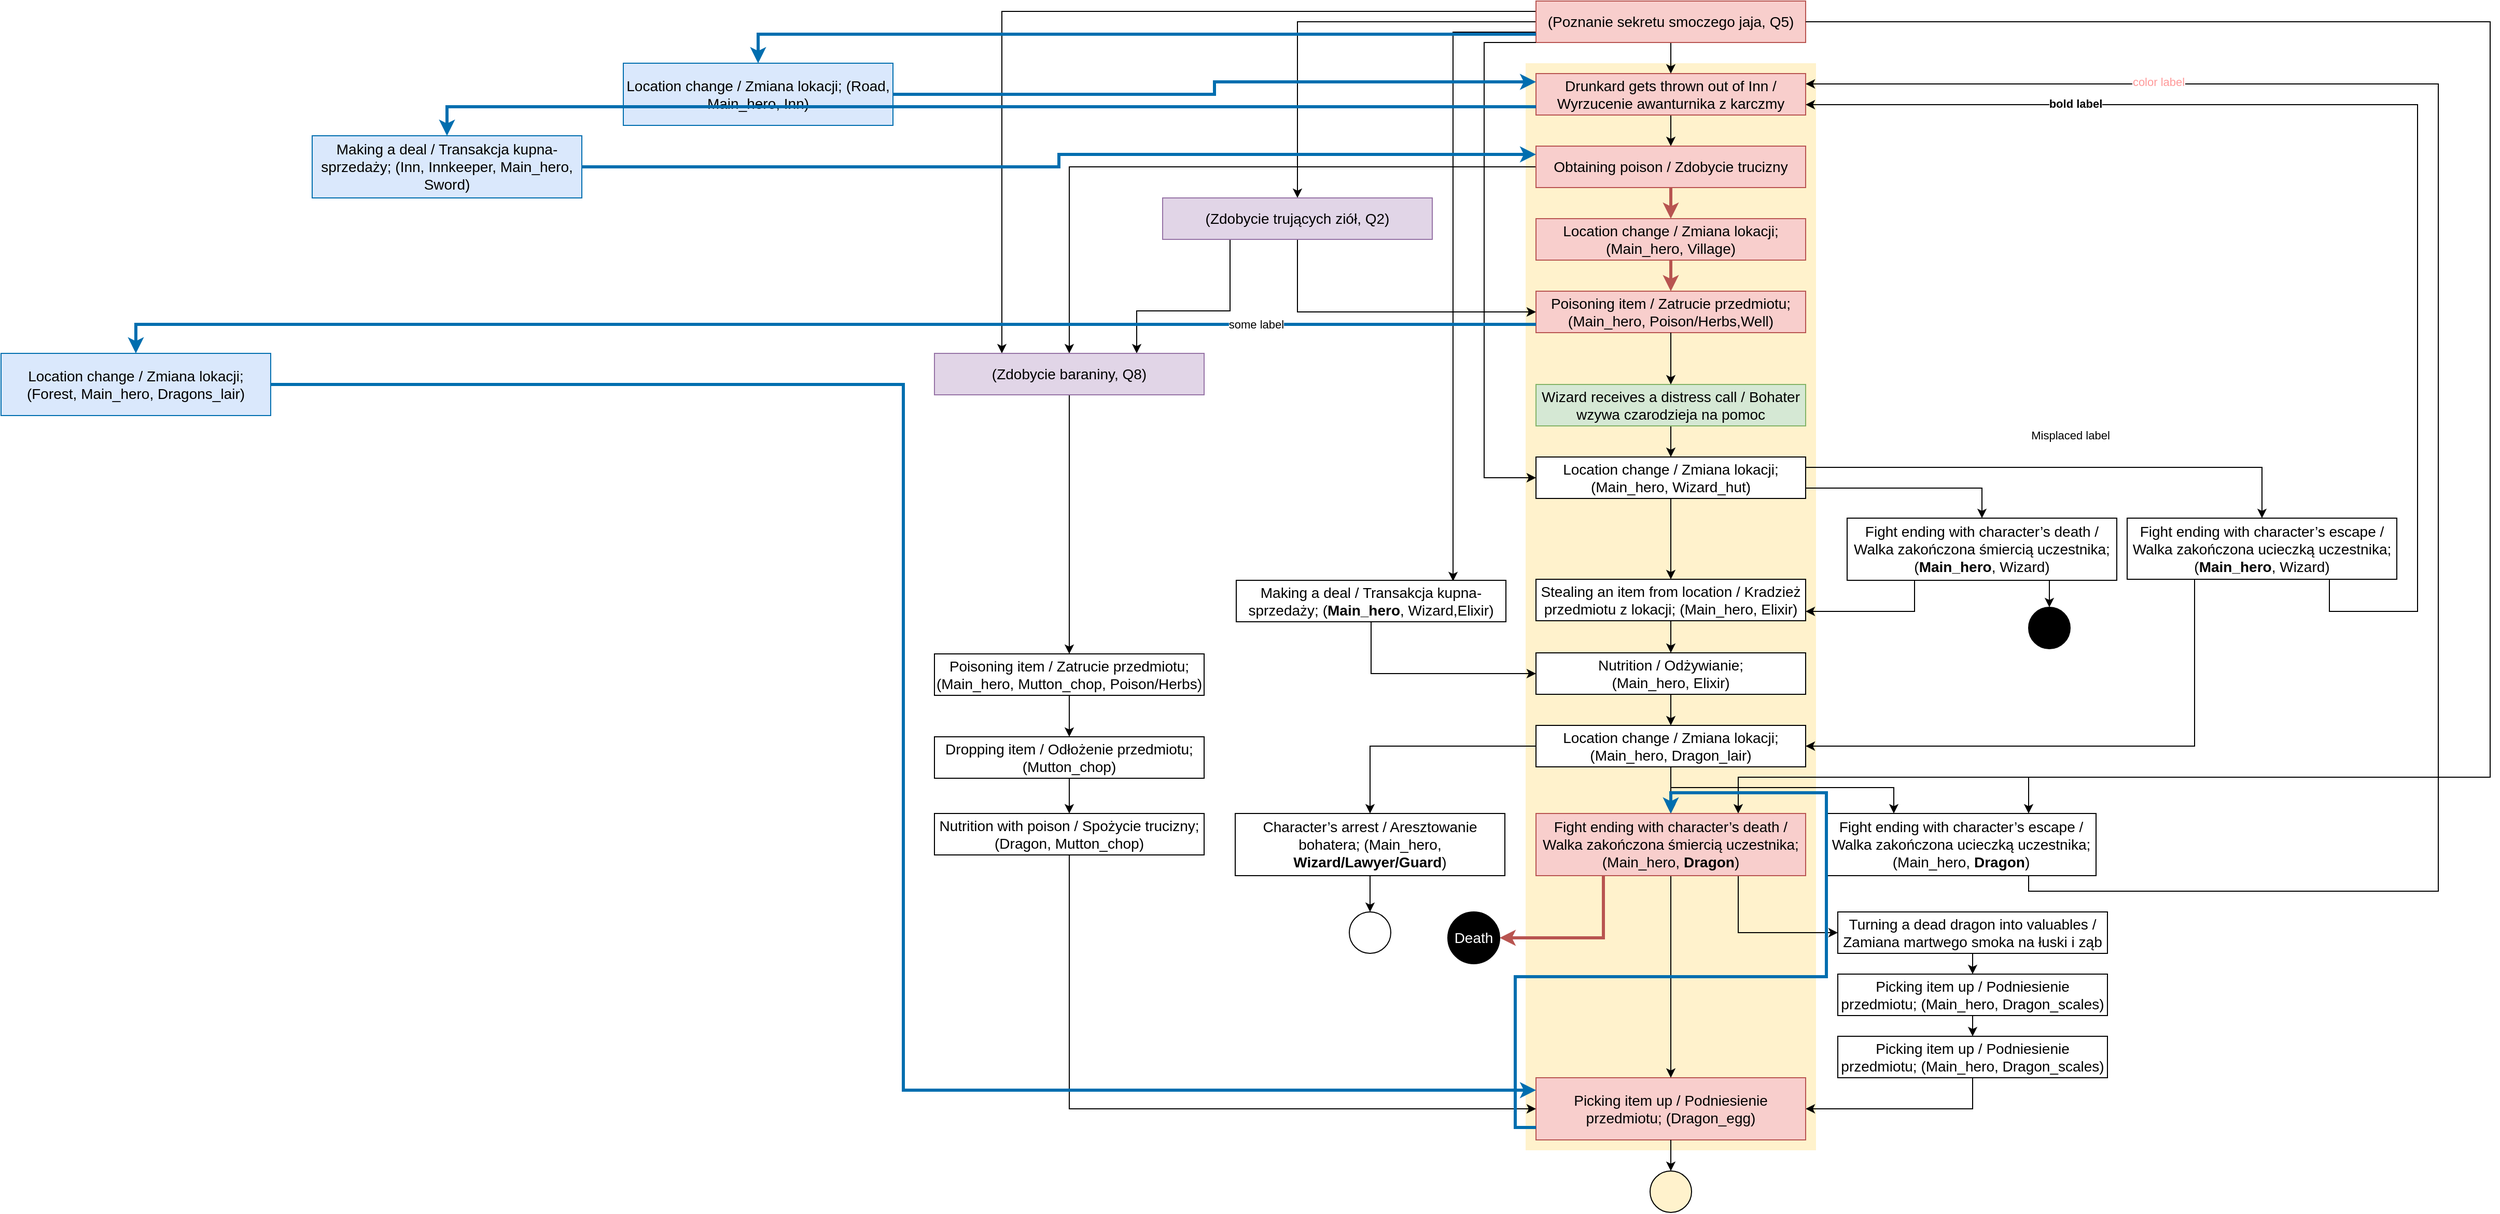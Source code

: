 <mxfile version="24.2.8" type="device">
  <diagram id="WeEm_h4d9-tjLx1TqnmQ" name="Strona-1">
    <mxGraphModel dx="3915" dy="1895" grid="1" gridSize="10" guides="1" tooltips="1" connect="1" arrows="1" fold="1" page="1" pageScale="1" pageWidth="827" pageHeight="1169" math="0" shadow="0">
      <root>
        <mxCell id="0" />
        <mxCell id="1" parent="0" />
        <mxCell id="tmJQToJs_ofcO0lPk8p_-60" value="" style="rounded=0;whiteSpace=wrap;html=1;fillColor=#fff2cc;fontFamily=Helvetica;fontSize=14;strokeColor=none;" parent="1" vertex="1">
          <mxGeometry x="-257" y="-1109" width="280" height="1049" as="geometry" />
        </mxCell>
        <mxCell id="roKW-7SxGmVdzLlYCuaA-19" style="rounded=0;orthogonalLoop=1;jettySize=auto;html=1;entryX=0.5;entryY=0;entryDx=0;entryDy=0;fontSize=14;" parent="1" source="tmJQToJs_ofcO0lPk8p_-12" target="8mZ_FmGga-K4OqEKXEgO-4" edge="1">
          <mxGeometry relative="1" as="geometry">
            <mxPoint x="-117" y="-599" as="sourcePoint" />
          </mxGeometry>
        </mxCell>
        <mxCell id="8mZ_FmGga-K4OqEKXEgO-11" style="rounded=0;orthogonalLoop=1;jettySize=auto;html=1;exitX=0.5;exitY=1;exitDx=0;exitDy=0;" parent="1" source="8mZ_FmGga-K4OqEKXEgO-3" target="8mZ_FmGga-K4OqEKXEgO-10" edge="1">
          <mxGeometry relative="1" as="geometry" />
        </mxCell>
        <mxCell id="8mZ_FmGga-K4OqEKXEgO-3" value="&lt;font face=&quot;arial&quot;&gt;&lt;span style=&quot;font-size: 14px&quot;&gt;Drunkard gets thrown out of Inn / Wyrzucenie awanturnika z karczmy&lt;/span&gt;&lt;/font&gt;" style="rounded=0;whiteSpace=wrap;html=1;sketch=0;fillColor=#f8cecc;strokeColor=#b85450;align=center;" parent="1" vertex="1">
          <mxGeometry x="-247" y="-1099" width="260" height="40" as="geometry" />
        </mxCell>
        <mxCell id="roKW-7SxGmVdzLlYCuaA-30" style="edgeStyle=none;rounded=0;orthogonalLoop=1;jettySize=auto;html=1;exitX=0.5;exitY=1;exitDx=0;exitDy=0;entryX=0.5;entryY=0;entryDx=0;entryDy=0;fontSize=14;strokeWidth=1;" parent="1" source="8mZ_FmGga-K4OqEKXEgO-4" target="roKW-7SxGmVdzLlYCuaA-28" edge="1">
          <mxGeometry relative="1" as="geometry" />
        </mxCell>
        <mxCell id="8mZ_FmGga-K4OqEKXEgO-4" value="&lt;font face=&quot;arial&quot;&gt;&lt;span style=&quot;font-size: 14px&quot;&gt;Nutrition / Odżywianie;&lt;br&gt;&lt;/span&gt;&lt;/font&gt;&lt;font face=&quot;arial&quot; style=&quot;font-size: 12px&quot;&gt;&lt;span style=&quot;font-size: 14px&quot;&gt;(Main_hero, &lt;/span&gt;&lt;/font&gt;&lt;font face=&quot;arial&quot; style=&quot;font-size: 12px&quot;&gt;&lt;span style=&quot;font-size: 14px&quot;&gt;Elixir)&lt;/span&gt;&lt;/font&gt;" style="rounded=0;whiteSpace=wrap;html=1;align=center;fillColor=#ffffff;fontSize=14;" parent="1" vertex="1">
          <mxGeometry x="-247" y="-540" width="260" height="40" as="geometry" />
        </mxCell>
        <mxCell id="roKW-7SxGmVdzLlYCuaA-20" style="rounded=0;orthogonalLoop=1;jettySize=auto;html=1;exitX=0.5;exitY=1;exitDx=0;exitDy=0;entryX=0;entryY=0.5;entryDx=0;entryDy=0;fontSize=14;strokeWidth=1;edgeStyle=orthogonalEdgeStyle;" parent="1" source="roKW-7SxGmVdzLlYCuaA-4" target="8mZ_FmGga-K4OqEKXEgO-4" edge="1">
          <mxGeometry relative="1" as="geometry">
            <mxPoint x="-342" y="-599" as="sourcePoint" />
            <Array as="points">
              <mxPoint x="-406" y="-520" />
            </Array>
          </mxGeometry>
        </mxCell>
        <mxCell id="roKW-7SxGmVdzLlYCuaA-10" style="edgeStyle=none;rounded=0;orthogonalLoop=1;jettySize=auto;html=1;exitX=0.5;exitY=1;exitDx=0;exitDy=0;fontSize=14;fillColor=#f8cecc;strokeColor=#b85450;strokeWidth=3;" parent="1" source="8mZ_FmGga-K4OqEKXEgO-6" target="roKW-7SxGmVdzLlYCuaA-1" edge="1">
          <mxGeometry relative="1" as="geometry" />
        </mxCell>
        <mxCell id="8mZ_FmGga-K4OqEKXEgO-6" value="&lt;span id=&quot;docs-internal-guid-4cfbbf0f-7fff-1ddc-6e00-4f36d3d0db7e&quot;&gt;&lt;span style=&quot;background-color: transparent ; vertical-align: baseline&quot;&gt;&lt;font&gt;&lt;font face=&quot;arial&quot;&gt;&lt;span style=&quot;font-size: 14px&quot;&gt;Location change / Zmiana lokacji; (Main_hero, Village)&lt;/span&gt;&lt;/font&gt;&lt;br&gt;&lt;/font&gt;&lt;/span&gt;&lt;/span&gt;" style="rounded=0;whiteSpace=wrap;html=1;align=center;fillColor=#f8cecc;strokeColor=#b85450;" parent="1" vertex="1">
          <mxGeometry x="-247" y="-959" width="260" height="40" as="geometry" />
        </mxCell>
        <mxCell id="8mZ_FmGga-K4OqEKXEgO-12" style="edgeStyle=orthogonalEdgeStyle;rounded=0;orthogonalLoop=1;jettySize=auto;html=1;exitX=0.5;exitY=1;exitDx=0;exitDy=0;entryX=0.5;entryY=0;entryDx=0;entryDy=0;fillColor=#f8cecc;strokeColor=#b85450;strokeWidth=3;" parent="1" source="8mZ_FmGga-K4OqEKXEgO-10" target="8mZ_FmGga-K4OqEKXEgO-6" edge="1">
          <mxGeometry relative="1" as="geometry" />
        </mxCell>
        <mxCell id="0h0rLAMfrDWNozQSX6OC-6" style="rounded=0;orthogonalLoop=1;jettySize=auto;html=1;exitX=0;exitY=0.5;exitDx=0;exitDy=0;edgeStyle=orthogonalEdgeStyle;entryX=0.5;entryY=0;entryDx=0;entryDy=0;" parent="1" source="8mZ_FmGga-K4OqEKXEgO-10" target="0h0rLAMfrDWNozQSX6OC-8" edge="1">
          <mxGeometry relative="1" as="geometry">
            <mxPoint x="-644" y="-830" as="targetPoint" />
            <Array as="points">
              <mxPoint x="-697" y="-1009" />
            </Array>
          </mxGeometry>
        </mxCell>
        <mxCell id="8mZ_FmGga-K4OqEKXEgO-10" value="&lt;font face=&quot;arial&quot;&gt;&lt;span style=&quot;font-size: 14px&quot;&gt;Obtaining poison / Zdobycie trucizny&lt;/span&gt;&lt;/font&gt;" style="rounded=0;whiteSpace=wrap;html=1;sketch=0;fillColor=#f8cecc;strokeColor=#b85450;align=center;" parent="1" vertex="1">
          <mxGeometry x="-247" y="-1029" width="260" height="40" as="geometry" />
        </mxCell>
        <mxCell id="roKW-7SxGmVdzLlYCuaA-11" style="edgeStyle=none;rounded=0;orthogonalLoop=1;jettySize=auto;html=1;entryX=0.5;entryY=0;entryDx=0;entryDy=0;fontSize=14;" parent="1" source="tmJQToJs_ofcO0lPk8p_-1" target="roKW-7SxGmVdzLlYCuaA-2" edge="1">
          <mxGeometry relative="1" as="geometry" />
        </mxCell>
        <mxCell id="roKW-7SxGmVdzLlYCuaA-1" value="Poisoning item / Zatrucie przedmiotu; (&lt;span style=&quot;font-family: &amp;#34;arial&amp;#34;&quot;&gt;Main_hero, &lt;/span&gt;Poison/Herbs,Well)" style="rounded=0;whiteSpace=wrap;html=1;sketch=0;align=center;fontSize=14;fillColor=#f8cecc;strokeColor=#b85450;" parent="1" vertex="1">
          <mxGeometry x="-247" y="-889" width="260" height="40" as="geometry" />
        </mxCell>
        <mxCell id="roKW-7SxGmVdzLlYCuaA-12" style="rounded=0;orthogonalLoop=1;jettySize=auto;html=1;exitX=0.5;exitY=1;exitDx=0;exitDy=0;fontSize=14;" parent="1" source="roKW-7SxGmVdzLlYCuaA-2" target="tmJQToJs_ofcO0lPk8p_-12" edge="1">
          <mxGeometry relative="1" as="geometry">
            <mxPoint x="-607" y="-598" as="targetPoint" />
          </mxGeometry>
        </mxCell>
        <mxCell id="roKW-7SxGmVdzLlYCuaA-13" style="rounded=0;orthogonalLoop=1;jettySize=auto;html=1;entryX=0.804;entryY=0.021;entryDx=0;entryDy=0;fontSize=14;edgeStyle=orthogonalEdgeStyle;exitX=0;exitY=0.75;exitDx=0;exitDy=0;entryPerimeter=0;strokeWidth=1;" parent="1" source="0h0rLAMfrDWNozQSX6OC-1" target="roKW-7SxGmVdzLlYCuaA-4" edge="1">
          <mxGeometry relative="1" as="geometry">
            <mxPoint x="-247" y="-1179" as="sourcePoint" />
            <Array as="points">
              <mxPoint x="-327" y="-1139" />
              <mxPoint x="-327" y="-658" />
            </Array>
          </mxGeometry>
        </mxCell>
        <mxCell id="qkNz-_XRwE-YOpz0Km-f-3" style="edgeStyle=orthogonalEdgeStyle;rounded=0;orthogonalLoop=1;jettySize=auto;html=1;exitX=1;exitY=0.25;exitDx=0;exitDy=0;entryX=0.5;entryY=0;entryDx=0;entryDy=0;" parent="1" source="roKW-7SxGmVdzLlYCuaA-2" target="qkNz-_XRwE-YOpz0Km-f-1" edge="1">
          <mxGeometry relative="1" as="geometry" />
        </mxCell>
        <mxCell id="8IbZTyHjH33bEqDWkTRX-1" value="Misplaced label" style="edgeLabel;html=1;align=center;verticalAlign=middle;resizable=0;points=[];" vertex="1" connectable="0" parent="qkNz-_XRwE-YOpz0Km-f-3">
          <mxGeometry x="-0.284" y="2" relative="1" as="geometry">
            <mxPoint x="80" y="-29" as="offset" />
          </mxGeometry>
        </mxCell>
        <mxCell id="roKW-7SxGmVdzLlYCuaA-2" value="&lt;span id=&quot;docs-internal-guid-4cfbbf0f-7fff-1ddc-6e00-4f36d3d0db7e&quot;&gt;&lt;span style=&quot;background-color: transparent ; vertical-align: baseline&quot;&gt;&lt;font&gt;&lt;font face=&quot;arial&quot;&gt;&lt;span style=&quot;font-size: 14px&quot;&gt;Location change / Zmiana lokacji;&lt;/span&gt;&lt;/font&gt;&lt;span style=&quot;font-family: &amp;#34;arial&amp;#34; ; font-size: 14px&quot;&gt;(Main_hero, Wizard_hut)&lt;/span&gt;&lt;br&gt;&lt;/font&gt;&lt;/span&gt;&lt;/span&gt;" style="rounded=0;whiteSpace=wrap;html=1;align=center;" parent="1" vertex="1">
          <mxGeometry x="-247" y="-729" width="260" height="40" as="geometry" />
        </mxCell>
        <mxCell id="roKW-7SxGmVdzLlYCuaA-4" value="&lt;font face=&quot;arial&quot;&gt;&lt;span style=&quot;font-size: 14px&quot;&gt;Making a deal / Transakcja kupna-sprzedaży; &lt;/span&gt;&lt;/font&gt;&lt;font face=&quot;arial&quot; style=&quot;font-size: 12px&quot;&gt;&lt;span style=&quot;font-size: 14px&quot;&gt;(&lt;/span&gt;&lt;/font&gt;&lt;span style=&quot;font-family: &amp;#34;arial&amp;#34;&quot;&gt;&lt;b&gt;Main_hero&lt;/b&gt;, &lt;/span&gt;&lt;font face=&quot;arial&quot; style=&quot;font-size: 12px&quot;&gt;&lt;span style=&quot;font-size: 14px&quot;&gt;Wizard,&lt;/span&gt;&lt;/font&gt;&lt;span style=&quot;font-family: &amp;#34;arial&amp;#34;&quot;&gt;Elixir&lt;/span&gt;&lt;font face=&quot;arial&quot; style=&quot;font-size: 12px&quot;&gt;&lt;span style=&quot;font-size: 14px&quot;&gt;)&lt;/span&gt;&lt;/font&gt;&lt;font face=&quot;arial&quot;&gt;&lt;br&gt;&lt;/font&gt;" style="rounded=0;whiteSpace=wrap;html=1;fillColor=#ffffff;fontSize=14;" parent="1" vertex="1">
          <mxGeometry x="-536" y="-610" width="260" height="40" as="geometry" />
        </mxCell>
        <mxCell id="roKW-7SxGmVdzLlYCuaA-43" style="edgeStyle=orthogonalEdgeStyle;rounded=0;orthogonalLoop=1;jettySize=auto;html=1;entryX=1;entryY=0.5;entryDx=0;entryDy=0;fontSize=14;exitX=0.25;exitY=1;exitDx=0;exitDy=0;" parent="1" source="qkNz-_XRwE-YOpz0Km-f-1" target="roKW-7SxGmVdzLlYCuaA-28" edge="1">
          <mxGeometry relative="1" as="geometry">
            <Array as="points">
              <mxPoint x="388" y="-450" />
            </Array>
            <mxPoint x="473" y="-619.25" as="sourcePoint" />
          </mxGeometry>
        </mxCell>
        <mxCell id="roKW-7SxGmVdzLlYCuaA-9" value="" style="ellipse;whiteSpace=wrap;html=1;aspect=fixed;fontSize=14;align=center;fillColor=#000000;" parent="1" vertex="1">
          <mxGeometry x="228" y="-584" width="40" height="40" as="geometry" />
        </mxCell>
        <mxCell id="roKW-7SxGmVdzLlYCuaA-31" style="edgeStyle=none;rounded=0;orthogonalLoop=1;jettySize=auto;html=1;fontSize=14;strokeWidth=1;" parent="1" source="roKW-7SxGmVdzLlYCuaA-28" target="qkNz-_XRwE-YOpz0Km-f-7" edge="1">
          <mxGeometry relative="1" as="geometry">
            <mxPoint x="-117" y="-380" as="targetPoint" />
          </mxGeometry>
        </mxCell>
        <mxCell id="qkNz-_XRwE-YOpz0Km-f-13" style="edgeStyle=orthogonalEdgeStyle;rounded=0;orthogonalLoop=1;jettySize=auto;html=1;exitX=0.5;exitY=1;exitDx=0;exitDy=0;entryX=0.25;entryY=0;entryDx=0;entryDy=0;" parent="1" source="roKW-7SxGmVdzLlYCuaA-28" target="qkNz-_XRwE-YOpz0Km-f-8" edge="1">
          <mxGeometry relative="1" as="geometry">
            <Array as="points">
              <mxPoint x="-117" y="-410" />
              <mxPoint x="98" y="-410" />
            </Array>
          </mxGeometry>
        </mxCell>
        <mxCell id="roKW-7SxGmVdzLlYCuaA-28" value="&lt;span id=&quot;docs-internal-guid-4cfbbf0f-7fff-1ddc-6e00-4f36d3d0db7e&quot;&gt;&lt;span style=&quot;background-color: transparent ; vertical-align: baseline&quot;&gt;&lt;font&gt;&lt;font face=&quot;arial&quot;&gt;&lt;span style=&quot;font-size: 14px&quot;&gt;Location change / Zmiana lokacji;&lt;br&gt;&lt;/span&gt;&lt;/font&gt;&lt;span style=&quot;font-family: &amp;#34;arial&amp;#34;&quot;&gt;(Main_hero, Dragon_lair)&lt;/span&gt;&lt;br&gt;&lt;/font&gt;&lt;/span&gt;&lt;/span&gt;" style="rounded=0;whiteSpace=wrap;html=1;align=center;fillColor=#ffffff;fontSize=14;" parent="1" vertex="1">
          <mxGeometry x="-247" y="-470" width="260" height="40" as="geometry" />
        </mxCell>
        <mxCell id="roKW-7SxGmVdzLlYCuaA-33" style="rounded=0;orthogonalLoop=1;jettySize=auto;html=1;fontSize=14;exitX=0.25;exitY=1;exitDx=0;exitDy=0;edgeStyle=orthogonalEdgeStyle;fillColor=#f8cecc;strokeColor=#b85450;strokeWidth=3;" parent="1" source="qkNz-_XRwE-YOpz0Km-f-7" target="roKW-7SxGmVdzLlYCuaA-34" edge="1">
          <mxGeometry relative="1" as="geometry">
            <mxPoint x="-182" y="-280" as="sourcePoint" />
            <Array as="points">
              <mxPoint x="-182" y="-335" />
              <mxPoint x="-182" y="-270" />
            </Array>
          </mxGeometry>
        </mxCell>
        <mxCell id="roKW-7SxGmVdzLlYCuaA-34" value="Death" style="ellipse;whiteSpace=wrap;html=1;aspect=fixed;fontSize=14;align=center;fillColor=#000000;fontColor=#ffffff;" parent="1" vertex="1">
          <mxGeometry x="-332" y="-290" width="50" height="50" as="geometry" />
        </mxCell>
        <mxCell id="roKW-7SxGmVdzLlYCuaA-38" style="edgeStyle=none;rounded=0;orthogonalLoop=1;jettySize=auto;html=1;entryX=0.5;entryY=0;entryDx=0;entryDy=0;fontSize=14;strokeWidth=1;" parent="1" source="roKW-7SxGmVdzLlYCuaA-35" target="roKW-7SxGmVdzLlYCuaA-37" edge="1">
          <mxGeometry relative="1" as="geometry" />
        </mxCell>
        <mxCell id="roKW-7SxGmVdzLlYCuaA-35" value="&lt;font&gt;Turning a dead dragon into valuables / Zamiana martwego smoka na łuski i ząb&lt;/font&gt;" style="rounded=0;whiteSpace=wrap;html=1;strokeColor=#000000;align=center;fontSize=14;fontFamily=Helvetica;fillColor=#ffffff;" parent="1" vertex="1">
          <mxGeometry x="44" y="-290" width="260" height="40" as="geometry" />
        </mxCell>
        <mxCell id="2hOHdf-EcqrYG3wUd5kX-6" style="edgeStyle=orthogonalEdgeStyle;rounded=0;orthogonalLoop=1;jettySize=auto;html=1;exitX=0.5;exitY=1;exitDx=0;exitDy=0;entryX=0.5;entryY=0;entryDx=0;entryDy=0;" parent="1" source="roKW-7SxGmVdzLlYCuaA-37" target="2hOHdf-EcqrYG3wUd5kX-3" edge="1">
          <mxGeometry relative="1" as="geometry" />
        </mxCell>
        <mxCell id="roKW-7SxGmVdzLlYCuaA-37" value="&lt;span id=&quot;docs-internal-guid-4cfbbf0f-7fff-1ddc-6e00-4f36d3d0db7e&quot; style=&quot;font-size: 14px&quot;&gt;&lt;span style=&quot;background-color: transparent ; vertical-align: baseline ; font-size: 14px&quot;&gt;&lt;font style=&quot;font-size: 14px&quot;&gt;Picking item up / Podniesienie przedmiotu; (Main_hero, Dragon_scales)&lt;br style=&quot;font-size: 14px&quot;&gt;&lt;/font&gt;&lt;/span&gt;&lt;/span&gt;" style="rounded=0;whiteSpace=wrap;html=1;fontSize=14;fontFamily=Helvetica;fillColor=#ffffff;" parent="1" vertex="1">
          <mxGeometry x="44" y="-230" width="260" height="40" as="geometry" />
        </mxCell>
        <mxCell id="0h0rLAMfrDWNozQSX6OC-3" style="rounded=0;orthogonalLoop=1;jettySize=auto;html=1;exitX=0.5;exitY=1;exitDx=0;exitDy=0;entryX=0.5;entryY=0;entryDx=0;entryDy=0;" parent="1" source="0h0rLAMfrDWNozQSX6OC-1" target="8mZ_FmGga-K4OqEKXEgO-3" edge="1">
          <mxGeometry relative="1" as="geometry" />
        </mxCell>
        <mxCell id="0h0rLAMfrDWNozQSX6OC-4" style="edgeStyle=orthogonalEdgeStyle;rounded=0;orthogonalLoop=1;jettySize=auto;html=1;entryX=0.5;entryY=0;entryDx=0;entryDy=0;exitX=0;exitY=0.5;exitDx=0;exitDy=0;" parent="1" source="0h0rLAMfrDWNozQSX6OC-1" target="0h0rLAMfrDWNozQSX6OC-2" edge="1">
          <mxGeometry relative="1" as="geometry">
            <mxPoint x="-267" y="-1147" as="sourcePoint" />
            <Array as="points">
              <mxPoint x="-477" y="-1149" />
            </Array>
          </mxGeometry>
        </mxCell>
        <mxCell id="0h0rLAMfrDWNozQSX6OC-11" style="edgeStyle=orthogonalEdgeStyle;rounded=0;orthogonalLoop=1;jettySize=auto;html=1;entryX=0.25;entryY=0;entryDx=0;entryDy=0;exitX=0;exitY=0.25;exitDx=0;exitDy=0;" parent="1" source="0h0rLAMfrDWNozQSX6OC-1" target="0h0rLAMfrDWNozQSX6OC-8" edge="1">
          <mxGeometry relative="1" as="geometry">
            <Array as="points">
              <mxPoint x="-762" y="-1159" />
            </Array>
            <mxPoint x="-277" y="-1179" as="sourcePoint" />
          </mxGeometry>
        </mxCell>
        <mxCell id="qkNz-_XRwE-YOpz0Km-f-11" style="edgeStyle=orthogonalEdgeStyle;rounded=0;orthogonalLoop=1;jettySize=auto;html=1;exitX=1;exitY=0.5;exitDx=0;exitDy=0;entryX=0.75;entryY=0;entryDx=0;entryDy=0;" parent="1" source="0h0rLAMfrDWNozQSX6OC-1" target="qkNz-_XRwE-YOpz0Km-f-7" edge="1">
          <mxGeometry relative="1" as="geometry">
            <Array as="points">
              <mxPoint x="673" y="-1149" />
              <mxPoint x="673" y="-420" />
              <mxPoint x="-52" y="-420" />
            </Array>
          </mxGeometry>
        </mxCell>
        <mxCell id="0h0rLAMfrDWNozQSX6OC-1" value="&lt;font style=&quot;font-size: 14px&quot;&gt;(Poznanie sekretu smoczego jaja, Q5)&lt;/font&gt;" style="rounded=0;whiteSpace=wrap;html=1;strokeColor=#b85450;fillColor=#f8cecc;" parent="1" vertex="1">
          <mxGeometry x="-247" y="-1169" width="260" height="40" as="geometry" />
        </mxCell>
        <mxCell id="0h0rLAMfrDWNozQSX6OC-5" style="edgeStyle=orthogonalEdgeStyle;rounded=0;orthogonalLoop=1;jettySize=auto;html=1;exitX=0.5;exitY=1;exitDx=0;exitDy=0;entryX=0;entryY=0.5;entryDx=0;entryDy=0;" parent="1" source="0h0rLAMfrDWNozQSX6OC-2" target="roKW-7SxGmVdzLlYCuaA-1" edge="1">
          <mxGeometry relative="1" as="geometry" />
        </mxCell>
        <mxCell id="0h0rLAMfrDWNozQSX6OC-7" style="rounded=0;orthogonalLoop=1;jettySize=auto;html=1;exitX=0.25;exitY=1;exitDx=0;exitDy=0;entryX=0.75;entryY=0;entryDx=0;entryDy=0;edgeStyle=orthogonalEdgeStyle;" parent="1" source="0h0rLAMfrDWNozQSX6OC-2" target="0h0rLAMfrDWNozQSX6OC-8" edge="1">
          <mxGeometry relative="1" as="geometry">
            <mxPoint x="-567" y="-769" as="targetPoint" />
            <Array as="points">
              <mxPoint x="-542" y="-870" />
              <mxPoint x="-632" y="-870" />
            </Array>
          </mxGeometry>
        </mxCell>
        <mxCell id="0h0rLAMfrDWNozQSX6OC-2" value="&lt;span style=&quot;font-family: &amp;#34;arial&amp;#34; ; font-size: 14px&quot;&gt;(Zdobycie trujących ziół, Q2)&lt;/span&gt;" style="rounded=0;whiteSpace=wrap;html=1;fillColor=#e1d5e7;strokeColor=#9673a6;" parent="1" vertex="1">
          <mxGeometry x="-607" y="-979" width="260" height="40" as="geometry" />
        </mxCell>
        <mxCell id="0h0rLAMfrDWNozQSX6OC-9" style="rounded=0;orthogonalLoop=1;jettySize=auto;html=1;exitX=0.5;exitY=1;exitDx=0;exitDy=0;" parent="1" source="0h0rLAMfrDWNozQSX6OC-8" target="-C62HY2DCLwvyvnExZcn-1" edge="1">
          <mxGeometry relative="1" as="geometry" />
        </mxCell>
        <mxCell id="0h0rLAMfrDWNozQSX6OC-8" value="(Zdobycie baraniny, Q8)" style="rounded=0;whiteSpace=wrap;html=1;fillColor=#e1d5e7;strokeColor=#9673a6;fontSize=14;" parent="1" vertex="1">
          <mxGeometry x="-827" y="-829" width="260" height="40" as="geometry" />
        </mxCell>
        <mxCell id="tmJQToJs_ofcO0lPk8p_-1" value="&lt;font face=&quot;arial&quot;&gt;&lt;span style=&quot;font-size: 14px&quot;&gt;Wizard receives a distress call / Bohater wzywa czarodzieja na pomoc&lt;/span&gt;&lt;/font&gt;" style="rounded=0;whiteSpace=wrap;html=1;sketch=0;fillColor=#d5e8d4;strokeColor=#82b366;align=center;" parent="1" vertex="1">
          <mxGeometry x="-247" y="-799" width="260" height="40" as="geometry" />
        </mxCell>
        <mxCell id="tmJQToJs_ofcO0lPk8p_-3" value="" style="endArrow=classic;html=1;" parent="1" source="roKW-7SxGmVdzLlYCuaA-1" target="tmJQToJs_ofcO0lPk8p_-1" edge="1">
          <mxGeometry width="50" height="50" relative="1" as="geometry">
            <mxPoint x="33" y="-788" as="sourcePoint" />
            <mxPoint x="83" y="-838" as="targetPoint" />
          </mxGeometry>
        </mxCell>
        <mxCell id="tmJQToJs_ofcO0lPk8p_-5" value="" style="endArrow=classic;html=1;edgeStyle=orthogonalEdgeStyle;elbow=vertical;rounded=0;entryX=0;entryY=0.5;entryDx=0;entryDy=0;exitX=0;exitY=1;exitDx=0;exitDy=0;" parent="1" source="0h0rLAMfrDWNozQSX6OC-1" target="roKW-7SxGmVdzLlYCuaA-2" edge="1">
          <mxGeometry width="50" height="50" relative="1" as="geometry">
            <mxPoint x="-247" y="-1129" as="sourcePoint" />
            <mxPoint x="-247" y="-738" as="targetPoint" />
            <Array as="points">
              <mxPoint x="-297" y="-1129" />
              <mxPoint x="-297" y="-709" />
            </Array>
          </mxGeometry>
        </mxCell>
        <mxCell id="tmJQToJs_ofcO0lPk8p_-9" style="rounded=0;orthogonalLoop=1;jettySize=auto;html=1;fontSize=14;" parent="1" source="tmJQToJs_ofcO0lPk8p_-75" target="tmJQToJs_ofcO0lPk8p_-10" edge="1">
          <mxGeometry relative="1" as="geometry">
            <mxPoint x="-101.0" y="51.5" as="sourcePoint" />
          </mxGeometry>
        </mxCell>
        <mxCell id="tmJQToJs_ofcO0lPk8p_-10" value="" style="ellipse;whiteSpace=wrap;html=1;aspect=fixed;fontSize=14;align=center;fillColor=none;" parent="1" vertex="1">
          <mxGeometry x="-427" y="-290" width="40" height="40" as="geometry" />
        </mxCell>
        <mxCell id="tmJQToJs_ofcO0lPk8p_-12" value="&lt;font face=&quot;arial&quot;&gt;&lt;span style=&quot;font-size: 14px&quot;&gt;Stealing an item from location / Kradzież przedmiotu z lokacji; &lt;/span&gt;&lt;/font&gt;&lt;span style=&quot;font-family: &amp;#34;arial&amp;#34; ; font-size: 14px&quot;&gt;(Main_hero, Elixir)&lt;/span&gt;&lt;font face=&quot;arial&quot;&gt;&lt;br&gt;&lt;/font&gt;" style="rounded=0;whiteSpace=wrap;html=1;" parent="1" vertex="1">
          <mxGeometry x="-247" y="-611" width="260" height="40" as="geometry" />
        </mxCell>
        <mxCell id="tmJQToJs_ofcO0lPk8p_-14" style="rounded=0;orthogonalLoop=1;jettySize=auto;html=1;fontSize=14;strokeWidth=1;edgeStyle=orthogonalEdgeStyle;entryX=1;entryY=0.5;entryDx=0;entryDy=0;exitX=0.5;exitY=1;exitDx=0;exitDy=0;" parent="1" source="2hOHdf-EcqrYG3wUd5kX-3" target="tmJQToJs_ofcO0lPk8p_-72" edge="1">
          <mxGeometry relative="1" as="geometry">
            <mxPoint x="-329.5" y="142" as="sourcePoint" />
            <Array as="points">
              <mxPoint x="174" y="-100" />
            </Array>
          </mxGeometry>
        </mxCell>
        <mxCell id="tmJQToJs_ofcO0lPk8p_-15" value="" style="ellipse;whiteSpace=wrap;html=1;aspect=fixed;fontSize=14;align=center;fillColor=#fff2cc;strokeWidth=1;" parent="1" vertex="1">
          <mxGeometry x="-137" y="-40" width="40" height="40" as="geometry" />
        </mxCell>
        <mxCell id="tmJQToJs_ofcO0lPk8p_-67" value="" style="endArrow=classic;html=1;fontFamily=Helvetica;fontSize=14;exitX=1;exitY=0.5;exitDx=0;exitDy=0;edgeStyle=orthogonalEdgeStyle;rounded=0;entryX=0.75;entryY=0;entryDx=0;entryDy=0;" parent="1" source="0h0rLAMfrDWNozQSX6OC-1" target="qkNz-_XRwE-YOpz0Km-f-8" edge="1">
          <mxGeometry width="50" height="50" relative="1" as="geometry">
            <mxPoint x="-127" y="-609" as="sourcePoint" />
            <mxPoint x="253" y="-340" as="targetPoint" />
            <Array as="points">
              <mxPoint x="673" y="-1149" />
              <mxPoint x="673" y="-420" />
              <mxPoint x="228" y="-420" />
            </Array>
          </mxGeometry>
        </mxCell>
        <mxCell id="tmJQToJs_ofcO0lPk8p_-68" value="" style="endArrow=classic;html=1;fontFamily=Helvetica;fontSize=14;exitX=1;exitY=0.75;exitDx=0;exitDy=0;edgeStyle=orthogonalEdgeStyle;rounded=0;entryX=0.5;entryY=0;entryDx=0;entryDy=0;" parent="1" source="roKW-7SxGmVdzLlYCuaA-2" target="qkNz-_XRwE-YOpz0Km-f-2" edge="1">
          <mxGeometry width="50" height="50" relative="1" as="geometry">
            <mxPoint x="143" y="-809" as="sourcePoint" />
            <mxPoint x="333" y="-719" as="targetPoint" />
          </mxGeometry>
        </mxCell>
        <mxCell id="tmJQToJs_ofcO0lPk8p_-72" value="&lt;span id=&quot;docs-internal-guid-4cfbbf0f-7fff-1ddc-6e00-4f36d3d0db7e&quot; style=&quot;font-size: 14px&quot;&gt;&lt;span style=&quot;background-color: transparent ; vertical-align: baseline ; font-size: 14px&quot;&gt;&lt;font style=&quot;font-size: 14px&quot;&gt;Picking item up / Podniesienie przedmiotu; (Dragon_egg)&lt;br style=&quot;font-size: 14px&quot;&gt;&lt;/font&gt;&lt;/span&gt;&lt;/span&gt;" style="rounded=0;whiteSpace=wrap;html=1;fontSize=14;fontFamily=Helvetica;fillColor=#f8cecc;strokeColor=#b85450;" parent="1" vertex="1">
          <mxGeometry x="-247" y="-130" width="260" height="60" as="geometry" />
        </mxCell>
        <mxCell id="tmJQToJs_ofcO0lPk8p_-75" value="Character’s arrest / Aresztowanie bohatera; (Main_hero, &lt;b&gt;Wizard/Lawyer/Guard&lt;/b&gt;)" style="rounded=0;whiteSpace=wrap;html=1;fontSize=14;" parent="1" vertex="1">
          <mxGeometry x="-537" y="-385" width="260" height="60" as="geometry" />
        </mxCell>
        <mxCell id="tmJQToJs_ofcO0lPk8p_-78" value="" style="endArrow=classic;html=1;strokeColor=#000000;fontFamily=Helvetica;fontSize=14;exitX=0;exitY=0.5;exitDx=0;exitDy=0;entryX=0.5;entryY=0;entryDx=0;entryDy=0;edgeStyle=orthogonalEdgeStyle;rounded=0;" parent="1" source="roKW-7SxGmVdzLlYCuaA-28" target="tmJQToJs_ofcO0lPk8p_-75" edge="1">
          <mxGeometry width="50" height="50" relative="1" as="geometry">
            <mxPoint x="173" y="-599" as="sourcePoint" />
            <mxPoint x="223" y="-649" as="targetPoint" />
          </mxGeometry>
        </mxCell>
        <mxCell id="tmJQToJs_ofcO0lPk8p_-79" value="" style="endArrow=classic;html=1;strokeColor=#000000;fontFamily=Helvetica;fontSize=14;exitX=0.75;exitY=1;exitDx=0;exitDy=0;edgeStyle=orthogonalEdgeStyle;rounded=0;entryX=1;entryY=0.25;entryDx=0;entryDy=0;" parent="1" source="qkNz-_XRwE-YOpz0Km-f-8" target="8mZ_FmGga-K4OqEKXEgO-3" edge="1">
          <mxGeometry width="50" height="50" relative="1" as="geometry">
            <mxPoint x="303" y="-360" as="sourcePoint" />
            <mxPoint x="13" y="-1089" as="targetPoint" />
            <Array as="points">
              <mxPoint x="228" y="-310" />
              <mxPoint x="623" y="-310" />
              <mxPoint x="623" y="-1089" />
            </Array>
          </mxGeometry>
        </mxCell>
        <mxCell id="8IbZTyHjH33bEqDWkTRX-4" value="&lt;font color=&quot;#ff9999&quot;&gt;color label&lt;br&gt;&lt;/font&gt;" style="edgeLabel;html=1;align=center;verticalAlign=middle;resizable=0;points=[];" vertex="1" connectable="0" parent="tmJQToJs_ofcO0lPk8p_-79">
          <mxGeometry x="0.622" y="-2" relative="1" as="geometry">
            <mxPoint as="offset" />
          </mxGeometry>
        </mxCell>
        <mxCell id="tmJQToJs_ofcO0lPk8p_-83" value="" style="endArrow=classic;html=1;fontFamily=Helvetica;fontSize=14;exitX=0.5;exitY=1;exitDx=0;exitDy=0;entryX=0.5;entryY=0;entryDx=0;entryDy=0;strokeWidth=1;" parent="1" source="tmJQToJs_ofcO0lPk8p_-72" target="tmJQToJs_ofcO0lPk8p_-15" edge="1">
          <mxGeometry width="50" height="50" relative="1" as="geometry">
            <mxPoint x="-117" y="-159" as="sourcePoint" />
            <mxPoint x="-167" y="-289" as="targetPoint" />
          </mxGeometry>
        </mxCell>
        <mxCell id="-C62HY2DCLwvyvnExZcn-1" value="Poisoning item / Zatrucie przedmiotu; (Main_hero, Mutton_chop, Poison/Herbs)" style="rounded=0;whiteSpace=wrap;html=1;sketch=0;align=center;fontSize=14;" parent="1" vertex="1">
          <mxGeometry x="-827" y="-539" width="260" height="40" as="geometry" />
        </mxCell>
        <mxCell id="2hOHdf-EcqrYG3wUd5kX-2" style="edgeStyle=orthogonalEdgeStyle;rounded=0;orthogonalLoop=1;jettySize=auto;html=1;exitX=0.5;exitY=1;exitDx=0;exitDy=0;" parent="1" source="-C62HY2DCLwvyvnExZcn-3" target="2hOHdf-EcqrYG3wUd5kX-1" edge="1">
          <mxGeometry relative="1" as="geometry" />
        </mxCell>
        <mxCell id="-C62HY2DCLwvyvnExZcn-3" value="Dropping item / Odłożenie przedmiotu; (Mutton_chop)" style="rounded=0;whiteSpace=wrap;html=1;sketch=0;align=center;fontSize=14;" parent="1" vertex="1">
          <mxGeometry x="-827" y="-459" width="260" height="40" as="geometry" />
        </mxCell>
        <mxCell id="-C62HY2DCLwvyvnExZcn-6" value="" style="endArrow=classic;html=1;exitX=0.5;exitY=1;exitDx=0;exitDy=0;" parent="1" source="-C62HY2DCLwvyvnExZcn-1" target="-C62HY2DCLwvyvnExZcn-3" edge="1">
          <mxGeometry width="50" height="50" relative="1" as="geometry">
            <mxPoint x="-277" y="-378" as="sourcePoint" />
            <mxPoint x="-227" y="-428" as="targetPoint" />
          </mxGeometry>
        </mxCell>
        <mxCell id="-C62HY2DCLwvyvnExZcn-10" value="" style="endArrow=classic;html=1;entryX=0;entryY=0.5;entryDx=0;entryDy=0;edgeStyle=orthogonalEdgeStyle;rounded=0;exitX=0.5;exitY=1;exitDx=0;exitDy=0;" parent="1" source="2hOHdf-EcqrYG3wUd5kX-1" target="tmJQToJs_ofcO0lPk8p_-72" edge="1">
          <mxGeometry width="50" height="50" relative="1" as="geometry">
            <mxPoint x="-607" y="-280" as="sourcePoint" />
            <mxPoint x="-607" y="-219" as="targetPoint" />
            <Array as="points">
              <mxPoint x="-697" y="-100" />
            </Array>
          </mxGeometry>
        </mxCell>
        <mxCell id="qkNz-_XRwE-YOpz0Km-f-6" style="edgeStyle=orthogonalEdgeStyle;rounded=0;orthogonalLoop=1;jettySize=auto;html=1;exitX=0.75;exitY=1;exitDx=0;exitDy=0;entryX=1;entryY=0.75;entryDx=0;entryDy=0;" parent="1" source="qkNz-_XRwE-YOpz0Km-f-1" target="8mZ_FmGga-K4OqEKXEgO-3" edge="1">
          <mxGeometry relative="1" as="geometry">
            <Array as="points">
              <mxPoint x="518" y="-580" />
              <mxPoint x="603" y="-580" />
              <mxPoint x="603" y="-1069" />
            </Array>
          </mxGeometry>
        </mxCell>
        <mxCell id="8IbZTyHjH33bEqDWkTRX-3" value="&lt;b&gt;bold label&lt;/b&gt;" style="edgeLabel;html=1;align=center;verticalAlign=middle;resizable=0;points=[];" vertex="1" connectable="0" parent="qkNz-_XRwE-YOpz0Km-f-6">
          <mxGeometry x="0.565" y="-1" relative="1" as="geometry">
            <mxPoint as="offset" />
          </mxGeometry>
        </mxCell>
        <mxCell id="qkNz-_XRwE-YOpz0Km-f-1" value="&lt;font&gt;Fight ending with character’s escape / Walka zakończona ucieczką uczestnika; &lt;span style=&quot;font-family: arial;&quot;&gt;(&lt;/span&gt;&lt;span style=&quot;font-family: arial;&quot;&gt;&lt;b&gt;Main_hero&lt;/b&gt;, &lt;/span&gt;&lt;span style=&quot;font-family: arial;&quot;&gt;Wizard)&lt;/span&gt;&lt;br style=&quot;font-size: 14px&quot;&gt;&lt;/font&gt;" style="rounded=0;whiteSpace=wrap;html=1;fontSize=14;fontFamily=Helvetica;" parent="1" vertex="1">
          <mxGeometry x="323" y="-670" width="260" height="59" as="geometry" />
        </mxCell>
        <mxCell id="qkNz-_XRwE-YOpz0Km-f-4" style="edgeStyle=orthogonalEdgeStyle;rounded=0;orthogonalLoop=1;jettySize=auto;html=1;exitX=0.25;exitY=1;exitDx=0;exitDy=0;" parent="1" source="qkNz-_XRwE-YOpz0Km-f-2" target="tmJQToJs_ofcO0lPk8p_-12" edge="1">
          <mxGeometry relative="1" as="geometry">
            <Array as="points">
              <mxPoint x="118" y="-580" />
            </Array>
          </mxGeometry>
        </mxCell>
        <mxCell id="qkNz-_XRwE-YOpz0Km-f-5" style="edgeStyle=orthogonalEdgeStyle;rounded=0;orthogonalLoop=1;jettySize=auto;html=1;exitX=0.75;exitY=1;exitDx=0;exitDy=0;" parent="1" source="qkNz-_XRwE-YOpz0Km-f-2" target="roKW-7SxGmVdzLlYCuaA-9" edge="1">
          <mxGeometry relative="1" as="geometry" />
        </mxCell>
        <mxCell id="qkNz-_XRwE-YOpz0Km-f-2" value="&lt;font&gt;Fight ending with character’s death / Walka zakończona śmiercią uczestnika; &lt;span style=&quot;font-family: arial;&quot;&gt;(&lt;/span&gt;&lt;span style=&quot;font-family: arial;&quot;&gt;&lt;b&gt;Main_hero&lt;/b&gt;, &lt;/span&gt;&lt;span style=&quot;font-family: arial;&quot;&gt;Wizard)&lt;/span&gt;&lt;br style=&quot;font-size: 14px&quot;&gt;&lt;/font&gt;" style="rounded=0;whiteSpace=wrap;html=1;fontSize=14;fontFamily=Helvetica;" parent="1" vertex="1">
          <mxGeometry x="53" y="-670" width="260" height="60" as="geometry" />
        </mxCell>
        <mxCell id="qkNz-_XRwE-YOpz0Km-f-10" style="edgeStyle=orthogonalEdgeStyle;rounded=0;orthogonalLoop=1;jettySize=auto;html=1;exitX=0.75;exitY=1;exitDx=0;exitDy=0;entryX=0;entryY=0.5;entryDx=0;entryDy=0;" parent="1" source="qkNz-_XRwE-YOpz0Km-f-7" target="roKW-7SxGmVdzLlYCuaA-35" edge="1">
          <mxGeometry relative="1" as="geometry" />
        </mxCell>
        <mxCell id="qkNz-_XRwE-YOpz0Km-f-14" style="edgeStyle=orthogonalEdgeStyle;rounded=0;orthogonalLoop=1;jettySize=auto;html=1;exitX=0.5;exitY=1;exitDx=0;exitDy=0;" parent="1" source="qkNz-_XRwE-YOpz0Km-f-7" target="tmJQToJs_ofcO0lPk8p_-72" edge="1">
          <mxGeometry relative="1" as="geometry" />
        </mxCell>
        <mxCell id="qkNz-_XRwE-YOpz0Km-f-7" value="&lt;font&gt;Fight ending with character’s death / Walka zakończona śmiercią uczestnika; (&lt;span style=&quot;font-family: arial;&quot;&gt;Main_hero, &lt;/span&gt;&lt;b&gt;Dragon&lt;/b&gt;)&lt;br style=&quot;font-size: 14px&quot;&gt;&lt;/font&gt;" style="rounded=0;whiteSpace=wrap;html=1;fontSize=14;fontFamily=Helvetica;fillColor=#f8cecc;strokeColor=#b85450;" parent="1" vertex="1">
          <mxGeometry x="-247" y="-385" width="260" height="60" as="geometry" />
        </mxCell>
        <mxCell id="qkNz-_XRwE-YOpz0Km-f-8" value="&lt;font face=&quot;arial&quot;&gt;&lt;span style=&quot;font-size: 14px&quot;&gt;Fight ending with character’s escape / Walka zakończona ucieczką uczestnika; &lt;/span&gt;&lt;/font&gt;&lt;span style=&quot;font-size: 14px;&quot;&gt;(&lt;/span&gt;&lt;span style=&quot;font-size: 14px; font-family: arial;&quot;&gt;Main_hero, &lt;/span&gt;&lt;span style=&quot;font-size: 14px;&quot;&gt;&lt;b&gt;Dragon&lt;/b&gt;)&lt;/span&gt;&lt;font face=&quot;arial&quot;&gt;&lt;br&gt;&lt;/font&gt;" style="rounded=0;whiteSpace=wrap;html=1;" parent="1" vertex="1">
          <mxGeometry x="33" y="-385" width="260" height="60" as="geometry" />
        </mxCell>
        <mxCell id="2hOHdf-EcqrYG3wUd5kX-1" value="Nutrition with poison / Spożycie trucizny; (Dragon, Mutton_chop)" style="rounded=0;whiteSpace=wrap;html=1;sketch=0;align=center;fontSize=14;" parent="1" vertex="1">
          <mxGeometry x="-827" y="-385" width="260" height="40" as="geometry" />
        </mxCell>
        <mxCell id="2hOHdf-EcqrYG3wUd5kX-3" value="&lt;span id=&quot;docs-internal-guid-4cfbbf0f-7fff-1ddc-6e00-4f36d3d0db7e&quot; style=&quot;font-size: 14px&quot;&gt;&lt;span style=&quot;background-color: transparent ; vertical-align: baseline ; font-size: 14px&quot;&gt;&lt;font style=&quot;font-size: 14px&quot;&gt;Picking item up / Podniesienie przedmiotu; (Main_hero, Dragon_scales)&lt;br style=&quot;font-size: 14px&quot;&gt;&lt;/font&gt;&lt;/span&gt;&lt;/span&gt;" style="rounded=0;whiteSpace=wrap;html=1;fontSize=14;fontFamily=Helvetica;fillColor=#ffffff;" parent="1" vertex="1">
          <mxGeometry x="44" y="-170" width="260" height="40" as="geometry" />
        </mxCell>
        <mxCell id="ce872c4a-7372-4c15-9ccf-8552970ba8f7" value="Location change / Zmiana lokacji; (Road, Main_hero, Inn)" style="rounded=0;whiteSpace=wrap;html=1;strokeColor=#6c8ebf;align=center;fontSize=14;fontFamily=Helvetica;fillColor=#dae8fc;strokeColor=#006EAF;" parent="1" vertex="1">
          <mxGeometry x="-1127" y="-1109" width="260" height="60" as="geometry" />
        </mxCell>
        <mxCell id="c4c67534-6b76-45c2-840a-6616b24b6219" style="edgeStyle=orthogonalEdgeStyle;rounded=0;orthogonalLoop=1;jettySize=auto;html=1;exitX=0;exitY=0.8;exitDx=0;exitDy=0;entryX=0.5;entryY=0;entryDx=0;entryDy=0;fillColor=#dae8fc;strokeColor=#006EAF;strokeWidth=3;" parent="1" source="0h0rLAMfrDWNozQSX6OC-1" target="ce872c4a-7372-4c15-9ccf-8552970ba8f7" edge="1">
          <mxGeometry relative="1" as="geometry" />
        </mxCell>
        <mxCell id="15d94f83-3b14-4383-9090-43b26298bfc7" style="edgeStyle=orthogonalEdgeStyle;rounded=0;orthogonalLoop=1;jettySize=auto;html=1;exitX=1;exitY=0.5;exitDx=0;exitDy=0;entryX=0;entryY=0.2;entryDx=0;entryDy=0;fillColor=#dae8fc;strokeColor=#006EAF;strokeWidth=3;" parent="1" source="ce872c4a-7372-4c15-9ccf-8552970ba8f7" target="8mZ_FmGga-K4OqEKXEgO-3" edge="1">
          <mxGeometry relative="1" as="geometry" />
        </mxCell>
        <mxCell id="68733751-667c-482e-a8ce-8908936b442f" value="Making a deal / Transakcja kupna-sprzedaży; (Inn, Innkeeper, Main_hero, Sword)" style="rounded=0;whiteSpace=wrap;html=1;strokeColor=#6c8ebf;align=center;fontSize=14;fontFamily=Helvetica;fillColor=#dae8fc;strokeColor=#006EAF;" parent="1" vertex="1">
          <mxGeometry x="-1427" y="-1039" width="260" height="60" as="geometry" />
        </mxCell>
        <mxCell id="db4f6fec-6555-4658-83c4-9d1e5804cb07" style="edgeStyle=orthogonalEdgeStyle;rounded=0;orthogonalLoop=1;jettySize=auto;html=1;exitX=0;exitY=0.8;exitDx=0;exitDy=0;entryX=0.5;entryY=0;entryDx=0;entryDy=0;fillColor=#dae8fc;strokeColor=#006EAF;strokeWidth=3;" parent="1" source="8mZ_FmGga-K4OqEKXEgO-3" target="68733751-667c-482e-a8ce-8908936b442f" edge="1">
          <mxGeometry relative="1" as="geometry" />
        </mxCell>
        <mxCell id="816c5fb3-c055-4ab4-b901-2a1615cccceb" style="edgeStyle=orthogonalEdgeStyle;rounded=0;orthogonalLoop=1;jettySize=auto;html=1;exitX=1;exitY=0.5;exitDx=0;exitDy=0;entryX=0;entryY=0.2;entryDx=0;entryDy=0;fillColor=#dae8fc;strokeColor=#006EAF;strokeWidth=3;" parent="1" source="68733751-667c-482e-a8ce-8908936b442f" target="8mZ_FmGga-K4OqEKXEgO-10" edge="1">
          <mxGeometry relative="1" as="geometry" />
        </mxCell>
        <mxCell id="2e89b330-1c75-41ea-902b-4d36f8925f6b" value="Location change / Zmiana lokacji; (Forest, Main_hero, Dragons_lair)" style="rounded=0;whiteSpace=wrap;html=1;strokeColor=#6c8ebf;align=center;fontSize=14;fontFamily=Helvetica;fillColor=#dae8fc;strokeColor=#006EAF;" parent="1" vertex="1">
          <mxGeometry x="-1727" y="-829" width="260" height="60" as="geometry" />
        </mxCell>
        <mxCell id="132e804e-c5ac-4151-8430-75f9f5306577" style="edgeStyle=orthogonalEdgeStyle;rounded=0;orthogonalLoop=1;jettySize=auto;html=1;exitX=0;exitY=0.8;exitDx=0;exitDy=0;entryX=0.5;entryY=0;entryDx=0;entryDy=0;fillColor=#dae8fc;strokeColor=#006EAF;strokeWidth=3;" parent="1" source="roKW-7SxGmVdzLlYCuaA-1" target="2e89b330-1c75-41ea-902b-4d36f8925f6b" edge="1">
          <mxGeometry relative="1" as="geometry" />
        </mxCell>
        <mxCell id="8IbZTyHjH33bEqDWkTRX-2" value="some label" style="edgeLabel;html=1;align=center;verticalAlign=middle;resizable=0;points=[];" vertex="1" connectable="0" parent="132e804e-c5ac-4151-8430-75f9f5306577">
          <mxGeometry x="-0.608" relative="1" as="geometry">
            <mxPoint as="offset" />
          </mxGeometry>
        </mxCell>
        <mxCell id="b51f4699-d755-4c94-839f-7f887202f2f9" style="edgeStyle=orthogonalEdgeStyle;rounded=0;orthogonalLoop=1;jettySize=auto;html=1;exitX=1;exitY=0.5;exitDx=0;exitDy=0;entryX=0;entryY=0.2;entryDx=0;entryDy=0;fillColor=#dae8fc;strokeColor=#006EAF;strokeWidth=3;" parent="1" source="2e89b330-1c75-41ea-902b-4d36f8925f6b" target="tmJQToJs_ofcO0lPk8p_-72" edge="1">
          <mxGeometry relative="1" as="geometry" />
        </mxCell>
        <mxCell id="f15d1c0e-4c79-4c2a-b435-6a1eef483945" style="edgeStyle=orthogonalEdgeStyle;rounded=0;orthogonalLoop=1;jettySize=auto;html=1;exitX=0;exitY=0.8;exitDx=0;exitDy=0;entryX=0.5;entryY=0;entryDx=0;entryDy=0;fillColor=#dae8fc;strokeColor=#006EAF;strokeWidth=3;" parent="1" source="tmJQToJs_ofcO0lPk8p_-72" target="qkNz-_XRwE-YOpz0Km-f-7" edge="1">
          <mxGeometry relative="1" as="geometry" />
        </mxCell>
      </root>
    </mxGraphModel>
  </diagram>
</mxfile>
